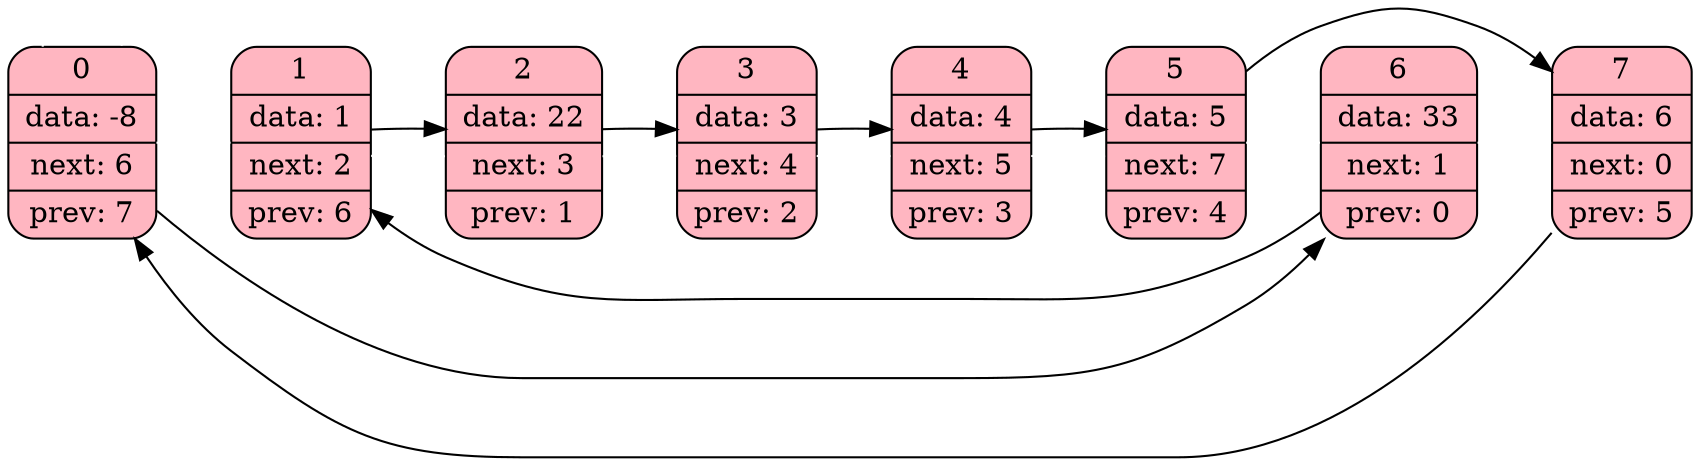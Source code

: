 digraph G { 
rankdir = LR;
node [shape = record];
 0 -> 0-> 1-> 2-> 3-> 4-> 5-> 6-> 7[arrowsize = 0.0, weight = 10000, color = "#FFFFFF"];
0 [shape = Mrecord, style = filled, fillcolor = lightpink  label = "0 | data: -8 | next: 6 | prev: 7"];
1 [shape = Mrecord, style = filled, fillcolor = lightpink  label = "1 | data: 1 | next: 2 | prev: 6"];
2 [shape = Mrecord, style = filled, fillcolor = lightpink  label = "2 | data: 22 | next: 3 | prev: 1"];
3 [shape = Mrecord, style = filled, fillcolor = lightpink  label = "3 | data: 3 | next: 4 | prev: 2"];
4 [shape = Mrecord, style = filled, fillcolor = lightpink  label = "4 | data: 4 | next: 5 | prev: 3"];
5 [shape = Mrecord, style = filled, fillcolor = lightpink  label = "5 | data: 5 | next: 7 | prev: 4"];
6 [shape = Mrecord, style = filled, fillcolor = lightpink  label = "6 | data: 33 | next: 1 | prev: 0"];
7 [shape = Mrecord, style = filled, fillcolor = lightpink  label = "7 | data: 6 | next: 0 | prev: 5"];
0 -> 6;
1 -> 2;
2 -> 3;
3 -> 4;
4 -> 5;
5 -> 7;
6 -> 1;
7 -> 0;
}
